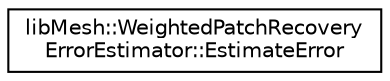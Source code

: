 digraph "Graphical Class Hierarchy"
{
  edge [fontname="Helvetica",fontsize="10",labelfontname="Helvetica",labelfontsize="10"];
  node [fontname="Helvetica",fontsize="10",shape=record];
  rankdir="LR";
  Node1 [label="libMesh::WeightedPatchRecovery\lErrorEstimator::EstimateError",height=0.2,width=0.4,color="black", fillcolor="white", style="filled",URL="$classlibMesh_1_1WeightedPatchRecoveryErrorEstimator_1_1EstimateError.html"];
}
